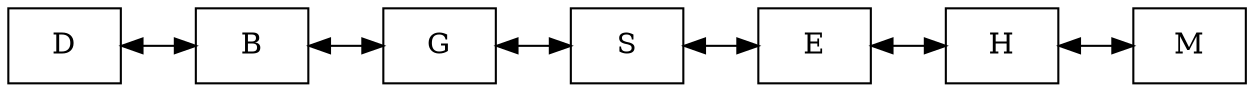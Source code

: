 digraph G {
 rankdir=LR 
 node[shape=box] 
node1[label = "D"]
node2[label = "B"]
node3[label = "G"]
node4[label = "S"]
node5[label = "E"]
node6[label = "H"]
node7[label = "M"]
node1->node2->node3->node4->node5->node6->node7[dir=both];

}
